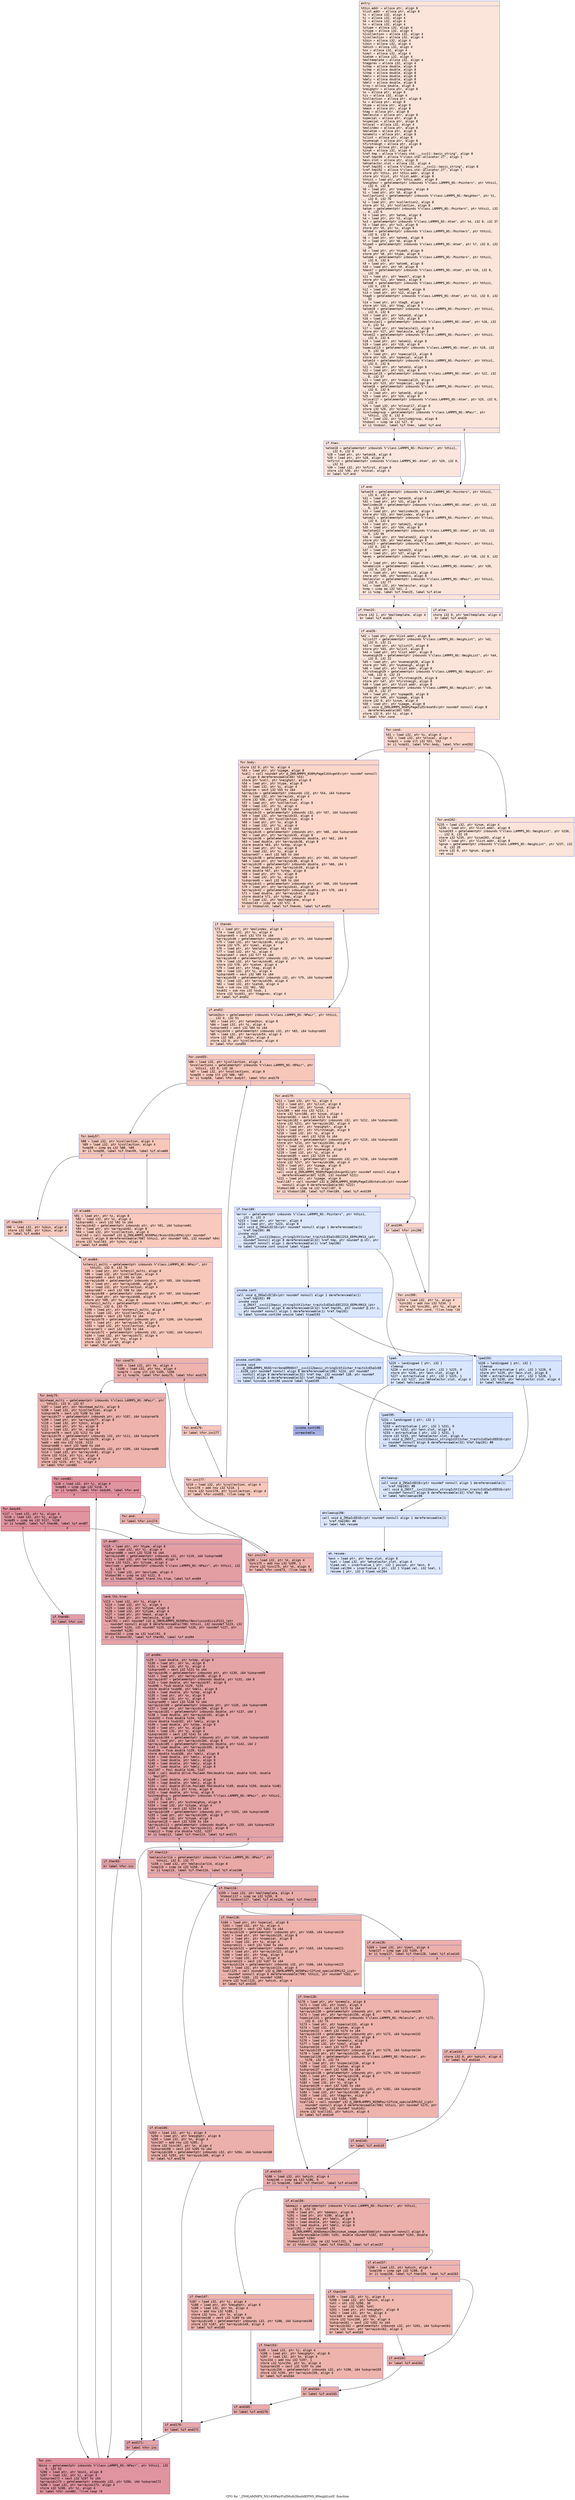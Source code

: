 digraph "CFG for '_ZN9LAMMPS_NS14NPairFullMulti5buildEPNS_9NeighListE' function" {
	label="CFG for '_ZN9LAMMPS_NS14NPairFullMulti5buildEPNS_9NeighListE' function";

	Node0x561f6385ff20 [shape=record,color="#3d50c3ff", style=filled, fillcolor="#f5c1a970" fontname="Courier",label="{entry:\l|  %this.addr = alloca ptr, align 8\l  %list.addr = alloca ptr, align 8\l  %i = alloca i32, align 4\l  %j = alloca i32, align 4\l  %k = alloca i32, align 4\l  %n = alloca i32, align 4\l  %itype = alloca i32, align 4\l  %jtype = alloca i32, align 4\l  %icollection = alloca i32, align 4\l  %jcollection = alloca i32, align 4\l  %ibin = alloca i32, align 4\l  %jbin = alloca i32, align 4\l  %which = alloca i32, align 4\l  %ns = alloca i32, align 4\l  %imol = alloca i32, align 4\l  %iatom = alloca i32, align 4\l  %moltemplate = alloca i32, align 4\l  %tagprev = alloca i32, align 4\l  %xtmp = alloca double, align 8\l  %ytmp = alloca double, align 8\l  %ztmp = alloca double, align 8\l  %delx = alloca double, align 8\l  %dely = alloca double, align 8\l  %delz = alloca double, align 8\l  %rsq = alloca double, align 8\l  %neighptr = alloca ptr, align 8\l  %s = alloca ptr, align 8\l  %js = alloca i32, align 4\l  %collection = alloca ptr, align 8\l  %x = alloca ptr, align 8\l  %type = alloca ptr, align 8\l  %mask = alloca ptr, align 8\l  %tag = alloca ptr, align 8\l  %molecule = alloca ptr, align 8\l  %special = alloca ptr, align 8\l  %nspecial = alloca ptr, align 8\l  %nlocal = alloca i32, align 4\l  %molindex = alloca ptr, align 8\l  %molatom = alloca ptr, align 8\l  %onemols = alloca ptr, align 8\l  %ilist = alloca ptr, align 8\l  %numneigh = alloca ptr, align 8\l  %firstneigh = alloca ptr, align 8\l  %ipage = alloca ptr, align 8\l  %inum = alloca i32, align 4\l  %ref.tmp = alloca %\"class.std::__cxx11::basic_string\", align 8\l  %ref.tmp190 = alloca %\"class.std::allocator.27\", align 1\l  %exn.slot = alloca ptr, align 8\l  %ehselector.slot = alloca i32, align 4\l  %ref.tmp191 = alloca %\"class.std::__cxx11::basic_string\", align 8\l  %ref.tmp192 = alloca %\"class.std::allocator.27\", align 1\l  store ptr %this, ptr %this.addr, align 8\l  store ptr %list, ptr %list.addr, align 8\l  %this1 = load ptr, ptr %this.addr, align 8\l  %neighbor = getelementptr inbounds %\"class.LAMMPS_NS::Pointers\", ptr %this1,\l... i32 0, i32 8\l  %0 = load ptr, ptr %neighbor, align 8\l  %1 = load ptr, ptr %0, align 8\l  %collection2 = getelementptr inbounds %\"class.LAMMPS_NS::Neighbor\", ptr %1,\l... i32 0, i32 76\l  %2 = load ptr, ptr %collection2, align 8\l  store ptr %2, ptr %collection, align 8\l  %atom = getelementptr inbounds %\"class.LAMMPS_NS::Pointers\", ptr %this1, i32\l... 0, i32 6\l  %3 = load ptr, ptr %atom, align 8\l  %4 = load ptr, ptr %3, align 8\l  %x3 = getelementptr inbounds %\"class.LAMMPS_NS::Atom\", ptr %4, i32 0, i32 37\l  %5 = load ptr, ptr %x3, align 8\l  store ptr %5, ptr %x, align 8\l  %atom4 = getelementptr inbounds %\"class.LAMMPS_NS::Pointers\", ptr %this1,\l... i32 0, i32 6\l  %6 = load ptr, ptr %atom4, align 8\l  %7 = load ptr, ptr %6, align 8\l  %type5 = getelementptr inbounds %\"class.LAMMPS_NS::Atom\", ptr %7, i32 0, i32\l... 34\l  %8 = load ptr, ptr %type5, align 8\l  store ptr %8, ptr %type, align 8\l  %atom6 = getelementptr inbounds %\"class.LAMMPS_NS::Pointers\", ptr %this1,\l... i32 0, i32 6\l  %9 = load ptr, ptr %atom6, align 8\l  %10 = load ptr, ptr %9, align 8\l  %mask7 = getelementptr inbounds %\"class.LAMMPS_NS::Atom\", ptr %10, i32 0,\l... i32 35\l  %11 = load ptr, ptr %mask7, align 8\l  store ptr %11, ptr %mask, align 8\l  %atom8 = getelementptr inbounds %\"class.LAMMPS_NS::Pointers\", ptr %this1,\l... i32 0, i32 6\l  %12 = load ptr, ptr %atom8, align 8\l  %13 = load ptr, ptr %12, align 8\l  %tag9 = getelementptr inbounds %\"class.LAMMPS_NS::Atom\", ptr %13, i32 0, i32\l... 33\l  %14 = load ptr, ptr %tag9, align 8\l  store ptr %14, ptr %tag, align 8\l  %atom10 = getelementptr inbounds %\"class.LAMMPS_NS::Pointers\", ptr %this1,\l... i32 0, i32 6\l  %15 = load ptr, ptr %atom10, align 8\l  %16 = load ptr, ptr %15, align 8\l  %molecule11 = getelementptr inbounds %\"class.LAMMPS_NS::Atom\", ptr %16, i32\l... 0, i32 54\l  %17 = load ptr, ptr %molecule11, align 8\l  store ptr %17, ptr %molecule, align 8\l  %atom12 = getelementptr inbounds %\"class.LAMMPS_NS::Pointers\", ptr %this1,\l... i32 0, i32 6\l  %18 = load ptr, ptr %atom12, align 8\l  %19 = load ptr, ptr %18, align 8\l  %special13 = getelementptr inbounds %\"class.LAMMPS_NS::Atom\", ptr %19, i32\l... 0, i32 58\l  %20 = load ptr, ptr %special13, align 8\l  store ptr %20, ptr %special, align 8\l  %atom14 = getelementptr inbounds %\"class.LAMMPS_NS::Pointers\", ptr %this1,\l... i32 0, i32 6\l  %21 = load ptr, ptr %atom14, align 8\l  %22 = load ptr, ptr %21, align 8\l  %nspecial15 = getelementptr inbounds %\"class.LAMMPS_NS::Atom\", ptr %22, i32\l... 0, i32 57\l  %23 = load ptr, ptr %nspecial15, align 8\l  store ptr %23, ptr %nspecial, align 8\l  %atom16 = getelementptr inbounds %\"class.LAMMPS_NS::Pointers\", ptr %this1,\l... i32 0, i32 6\l  %24 = load ptr, ptr %atom16, align 8\l  %25 = load ptr, ptr %24, align 8\l  %nlocal17 = getelementptr inbounds %\"class.LAMMPS_NS::Atom\", ptr %25, i32 0,\l... i32 4\l  %26 = load i32, ptr %nlocal17, align 8\l  store i32 %26, ptr %nlocal, align 4\l  %includegroup = getelementptr inbounds %\"class.LAMMPS_NS::NPair\", ptr\l... %this1, i32 0, i32 8\l  %27 = load i32, ptr %includegroup, align 8\l  %tobool = icmp ne i32 %27, 0\l  br i1 %tobool, label %if.then, label %if.end\l|{<s0>T|<s1>F}}"];
	Node0x561f6385ff20:s0 -> Node0x561f63865c30[tooltip="entry -> if.then\nProbability 62.50%" ];
	Node0x561f6385ff20:s1 -> Node0x561f63865ca0[tooltip="entry -> if.end\nProbability 37.50%" ];
	Node0x561f63865c30 [shape=record,color="#3d50c3ff", style=filled, fillcolor="#f3c7b170" fontname="Courier",label="{if.then:\l|  %atom18 = getelementptr inbounds %\"class.LAMMPS_NS::Pointers\", ptr %this1,\l... i32 0, i32 6\l  %28 = load ptr, ptr %atom18, align 8\l  %29 = load ptr, ptr %28, align 8\l  %nfirst = getelementptr inbounds %\"class.LAMMPS_NS::Atom\", ptr %29, i32 0,\l... i32 31\l  %30 = load i32, ptr %nfirst, align 8\l  store i32 %30, ptr %nlocal, align 4\l  br label %if.end\l}"];
	Node0x561f63865c30 -> Node0x561f63865ca0[tooltip="if.then -> if.end\nProbability 100.00%" ];
	Node0x561f63865ca0 [shape=record,color="#3d50c3ff", style=filled, fillcolor="#f5c1a970" fontname="Courier",label="{if.end:\l|  %atom19 = getelementptr inbounds %\"class.LAMMPS_NS::Pointers\", ptr %this1,\l... i32 0, i32 6\l  %31 = load ptr, ptr %atom19, align 8\l  %32 = load ptr, ptr %31, align 8\l  %molindex20 = getelementptr inbounds %\"class.LAMMPS_NS::Atom\", ptr %32, i32\l... 0, i32 55\l  %33 = load ptr, ptr %molindex20, align 8\l  store ptr %33, ptr %molindex, align 8\l  %atom21 = getelementptr inbounds %\"class.LAMMPS_NS::Pointers\", ptr %this1,\l... i32 0, i32 6\l  %34 = load ptr, ptr %atom21, align 8\l  %35 = load ptr, ptr %34, align 8\l  %molatom22 = getelementptr inbounds %\"class.LAMMPS_NS::Atom\", ptr %35, i32\l... 0, i32 56\l  %36 = load ptr, ptr %molatom22, align 8\l  store ptr %36, ptr %molatom, align 8\l  %atom23 = getelementptr inbounds %\"class.LAMMPS_NS::Pointers\", ptr %this1,\l... i32 0, i32 6\l  %37 = load ptr, ptr %atom23, align 8\l  %38 = load ptr, ptr %37, align 8\l  %avec = getelementptr inbounds %\"class.LAMMPS_NS::Atom\", ptr %38, i32 0, i32\l... 2\l  %39 = load ptr, ptr %avec, align 8\l  %onemols24 = getelementptr inbounds %\"class.LAMMPS_NS::AtomVec\", ptr %39,\l... i32 0, i32 24\l  %40 = load ptr, ptr %onemols24, align 8\l  store ptr %40, ptr %onemols, align 8\l  %molecular = getelementptr inbounds %\"class.LAMMPS_NS::NPair\", ptr %this1,\l... i32 0, i32 77\l  %41 = load i32, ptr %molecular, align 8\l  %cmp = icmp eq i32 %41, 2\l  br i1 %cmp, label %if.then25, label %if.else\l|{<s0>T|<s1>F}}"];
	Node0x561f63865ca0:s0 -> Node0x561f63867ec0[tooltip="if.end -> if.then25\nProbability 50.00%" ];
	Node0x561f63865ca0:s1 -> Node0x561f63867f40[tooltip="if.end -> if.else\nProbability 50.00%" ];
	Node0x561f63867ec0 [shape=record,color="#3d50c3ff", style=filled, fillcolor="#f3c7b170" fontname="Courier",label="{if.then25:\l|  store i32 1, ptr %moltemplate, align 4\l  br label %if.end26\l}"];
	Node0x561f63867ec0 -> Node0x561f63868100[tooltip="if.then25 -> if.end26\nProbability 100.00%" ];
	Node0x561f63867f40 [shape=record,color="#3d50c3ff", style=filled, fillcolor="#f3c7b170" fontname="Courier",label="{if.else:\l|  store i32 0, ptr %moltemplate, align 4\l  br label %if.end26\l}"];
	Node0x561f63867f40 -> Node0x561f63868100[tooltip="if.else -> if.end26\nProbability 100.00%" ];
	Node0x561f63868100 [shape=record,color="#3d50c3ff", style=filled, fillcolor="#f5c1a970" fontname="Courier",label="{if.end26:\l|  %42 = load ptr, ptr %list.addr, align 8\l  %ilist27 = getelementptr inbounds %\"class.LAMMPS_NS::NeighList\", ptr %42,\l... i32 0, i32 21\l  %43 = load ptr, ptr %ilist27, align 8\l  store ptr %43, ptr %ilist, align 8\l  %44 = load ptr, ptr %list.addr, align 8\l  %numneigh28 = getelementptr inbounds %\"class.LAMMPS_NS::NeighList\", ptr %44,\l... i32 0, i32 22\l  %45 = load ptr, ptr %numneigh28, align 8\l  store ptr %45, ptr %numneigh, align 8\l  %46 = load ptr, ptr %list.addr, align 8\l  %firstneigh29 = getelementptr inbounds %\"class.LAMMPS_NS::NeighList\", ptr\l... %46, i32 0, i32 23\l  %47 = load ptr, ptr %firstneigh29, align 8\l  store ptr %47, ptr %firstneigh, align 8\l  %48 = load ptr, ptr %list.addr, align 8\l  %ipage30 = getelementptr inbounds %\"class.LAMMPS_NS::NeighList\", ptr %48,\l... i32 0, i32 27\l  %49 = load ptr, ptr %ipage30, align 8\l  store ptr %49, ptr %ipage, align 8\l  store i32 0, ptr %inum, align 4\l  %50 = load ptr, ptr %ipage, align 8\l  call void @_ZN9LAMMPS_NS6MyPageIiE5resetEv(ptr noundef nonnull align 8\l... dereferenceable(60) %50)\l  store i32 0, ptr %i, align 4\l  br label %for.cond\l}"];
	Node0x561f63868100 -> Node0x561f638699a0[tooltip="if.end26 -> for.cond\nProbability 100.00%" ];
	Node0x561f638699a0 [shape=record,color="#3d50c3ff", style=filled, fillcolor="#f6a38570" fontname="Courier",label="{for.cond:\l|  %51 = load i32, ptr %i, align 4\l  %52 = load i32, ptr %nlocal, align 4\l  %cmp31 = icmp slt i32 %51, %52\l  br i1 %cmp31, label %for.body, label %for.end202\l|{<s0>T|<s1>F}}"];
	Node0x561f638699a0:s0 -> Node0x561f63862950[tooltip="for.cond -> for.body\nProbability 96.88%" ];
	Node0x561f638699a0:s1 -> Node0x561f638629d0[tooltip="for.cond -> for.end202\nProbability 3.12%" ];
	Node0x561f63862950 [shape=record,color="#3d50c3ff", style=filled, fillcolor="#f6a38570" fontname="Courier",label="{for.body:\l|  store i32 0, ptr %n, align 4\l  %53 = load ptr, ptr %ipage, align 8\l  %call = call noundef ptr @_ZN9LAMMPS_NS6MyPageIiE4vgetEv(ptr noundef nonnull\l... align 8 dereferenceable(60) %53)\l  store ptr %call, ptr %neighptr, align 8\l  %54 = load ptr, ptr %type, align 8\l  %55 = load i32, ptr %i, align 4\l  %idxprom = sext i32 %55 to i64\l  %arrayidx = getelementptr inbounds i32, ptr %54, i64 %idxprom\l  %56 = load i32, ptr %arrayidx, align 4\l  store i32 %56, ptr %itype, align 4\l  %57 = load ptr, ptr %collection, align 8\l  %58 = load i32, ptr %i, align 4\l  %idxprom32 = sext i32 %58 to i64\l  %arrayidx33 = getelementptr inbounds i32, ptr %57, i64 %idxprom32\l  %59 = load i32, ptr %arrayidx33, align 4\l  store i32 %59, ptr %icollection, align 4\l  %60 = load ptr, ptr %x, align 8\l  %61 = load i32, ptr %i, align 4\l  %idxprom34 = sext i32 %61 to i64\l  %arrayidx35 = getelementptr inbounds ptr, ptr %60, i64 %idxprom34\l  %62 = load ptr, ptr %arrayidx35, align 8\l  %arrayidx36 = getelementptr inbounds double, ptr %62, i64 0\l  %63 = load double, ptr %arrayidx36, align 8\l  store double %63, ptr %xtmp, align 8\l  %64 = load ptr, ptr %x, align 8\l  %65 = load i32, ptr %i, align 4\l  %idxprom37 = sext i32 %65 to i64\l  %arrayidx38 = getelementptr inbounds ptr, ptr %64, i64 %idxprom37\l  %66 = load ptr, ptr %arrayidx38, align 8\l  %arrayidx39 = getelementptr inbounds double, ptr %66, i64 1\l  %67 = load double, ptr %arrayidx39, align 8\l  store double %67, ptr %ytmp, align 8\l  %68 = load ptr, ptr %x, align 8\l  %69 = load i32, ptr %i, align 4\l  %idxprom40 = sext i32 %69 to i64\l  %arrayidx41 = getelementptr inbounds ptr, ptr %68, i64 %idxprom40\l  %70 = load ptr, ptr %arrayidx41, align 8\l  %arrayidx42 = getelementptr inbounds double, ptr %70, i64 2\l  %71 = load double, ptr %arrayidx42, align 8\l  store double %71, ptr %ztmp, align 8\l  %72 = load i32, ptr %moltemplate, align 4\l  %tobool43 = icmp ne i32 %72, 0\l  br i1 %tobool43, label %if.then44, label %if.end52\l|{<s0>T|<s1>F}}"];
	Node0x561f63862950:s0 -> Node0x561f6386bf40[tooltip="for.body -> if.then44\nProbability 62.50%" ];
	Node0x561f63862950:s1 -> Node0x561f6386c020[tooltip="for.body -> if.end52\nProbability 37.50%" ];
	Node0x561f6386bf40 [shape=record,color="#3d50c3ff", style=filled, fillcolor="#f7ac8e70" fontname="Courier",label="{if.then44:\l|  %73 = load ptr, ptr %molindex, align 8\l  %74 = load i32, ptr %i, align 4\l  %idxprom45 = sext i32 %74 to i64\l  %arrayidx46 = getelementptr inbounds i32, ptr %73, i64 %idxprom45\l  %75 = load i32, ptr %arrayidx46, align 4\l  store i32 %75, ptr %imol, align 4\l  %76 = load ptr, ptr %molatom, align 8\l  %77 = load i32, ptr %i, align 4\l  %idxprom47 = sext i32 %77 to i64\l  %arrayidx48 = getelementptr inbounds i32, ptr %76, i64 %idxprom47\l  %78 = load i32, ptr %arrayidx48, align 4\l  store i32 %78, ptr %iatom, align 4\l  %79 = load ptr, ptr %tag, align 8\l  %80 = load i32, ptr %i, align 4\l  %idxprom49 = sext i32 %80 to i64\l  %arrayidx50 = getelementptr inbounds i32, ptr %79, i64 %idxprom49\l  %81 = load i32, ptr %arrayidx50, align 4\l  %82 = load i32, ptr %iatom, align 4\l  %sub = sub nsw i32 %81, %82\l  %sub51 = sub nsw i32 %sub, 1\l  store i32 %sub51, ptr %tagprev, align 4\l  br label %if.end52\l}"];
	Node0x561f6386bf40 -> Node0x561f6386c020[tooltip="if.then44 -> if.end52\nProbability 100.00%" ];
	Node0x561f6386c020 [shape=record,color="#3d50c3ff", style=filled, fillcolor="#f6a38570" fontname="Courier",label="{if.end52:\l|  %atom2bin = getelementptr inbounds %\"class.LAMMPS_NS::NPair\", ptr %this1,\l... i32 0, i32 51\l  %83 = load ptr, ptr %atom2bin, align 8\l  %84 = load i32, ptr %i, align 4\l  %idxprom53 = sext i32 %84 to i64\l  %arrayidx54 = getelementptr inbounds i32, ptr %83, i64 %idxprom53\l  %85 = load i32, ptr %arrayidx54, align 4\l  store i32 %85, ptr %ibin, align 4\l  store i32 0, ptr %jcollection, align 4\l  br label %for.cond55\l}"];
	Node0x561f6386c020 -> Node0x561f6386d400[tooltip="if.end52 -> for.cond55\nProbability 100.00%" ];
	Node0x561f6386d400 [shape=record,color="#3d50c3ff", style=filled, fillcolor="#ec7f6370" fontname="Courier",label="{for.cond55:\l|  %86 = load i32, ptr %jcollection, align 4\l  %ncollections = getelementptr inbounds %\"class.LAMMPS_NS::NPair\", ptr\l... %this1, i32 0, i32 18\l  %87 = load i32, ptr %ncollections, align 8\l  %cmp56 = icmp slt i32 %86, %87\l  br i1 %cmp56, label %for.body57, label %for.end179\l|{<s0>T|<s1>F}}"];
	Node0x561f6386d400:s0 -> Node0x561f6386d7c0[tooltip="for.cond55 -> for.body57\nProbability 96.88%" ];
	Node0x561f6386d400:s1 -> Node0x561f6386d840[tooltip="for.cond55 -> for.end179\nProbability 3.12%" ];
	Node0x561f6386d7c0 [shape=record,color="#3d50c3ff", style=filled, fillcolor="#ec7f6370" fontname="Courier",label="{for.body57:\l|  %88 = load i32, ptr %icollection, align 4\l  %89 = load i32, ptr %jcollection, align 4\l  %cmp58 = icmp eq i32 %88, %89\l  br i1 %cmp58, label %if.then59, label %if.else60\l|{<s0>T|<s1>F}}"];
	Node0x561f6386d7c0:s0 -> Node0x561f6386db20[tooltip="for.body57 -> if.then59\nProbability 50.00%" ];
	Node0x561f6386d7c0:s1 -> Node0x561f6386dba0[tooltip="for.body57 -> if.else60\nProbability 50.00%" ];
	Node0x561f6386db20 [shape=record,color="#3d50c3ff", style=filled, fillcolor="#ef886b70" fontname="Courier",label="{if.then59:\l|  %90 = load i32, ptr %ibin, align 4\l  store i32 %90, ptr %jbin, align 4\l  br label %if.end64\l}"];
	Node0x561f6386db20 -> Node0x561f6386de50[tooltip="if.then59 -> if.end64\nProbability 100.00%" ];
	Node0x561f6386dba0 [shape=record,color="#3d50c3ff", style=filled, fillcolor="#ef886b70" fontname="Courier",label="{if.else60:\l|  %91 = load ptr, ptr %x, align 8\l  %92 = load i32, ptr %i, align 4\l  %idxprom61 = sext i32 %92 to i64\l  %arrayidx62 = getelementptr inbounds ptr, ptr %91, i64 %idxprom61\l  %93 = load ptr, ptr %arrayidx62, align 8\l  %94 = load i32, ptr %jcollection, align 4\l  %call63 = call noundef i32 @_ZN9LAMMPS_NS5NPair9coord2binEPdi(ptr noundef\l... nonnull align 8 dereferenceable(708) %this1, ptr noundef %93, i32 noundef %94)\l  store i32 %call63, ptr %jbin, align 4\l  br label %if.end64\l}"];
	Node0x561f6386dba0 -> Node0x561f6386de50[tooltip="if.else60 -> if.end64\nProbability 100.00%" ];
	Node0x561f6386de50 [shape=record,color="#3d50c3ff", style=filled, fillcolor="#ec7f6370" fontname="Courier",label="{if.end64:\l|  %stencil_multi = getelementptr inbounds %\"class.LAMMPS_NS::NPair\", ptr\l... %this1, i32 0, i32 76\l  %95 = load ptr, ptr %stencil_multi, align 8\l  %96 = load i32, ptr %icollection, align 4\l  %idxprom65 = sext i32 %96 to i64\l  %arrayidx66 = getelementptr inbounds ptr, ptr %95, i64 %idxprom65\l  %97 = load ptr, ptr %arrayidx66, align 8\l  %98 = load i32, ptr %jcollection, align 4\l  %idxprom67 = sext i32 %98 to i64\l  %arrayidx68 = getelementptr inbounds ptr, ptr %97, i64 %idxprom67\l  %99 = load ptr, ptr %arrayidx68, align 8\l  store ptr %99, ptr %s, align 8\l  %nstencil_multi = getelementptr inbounds %\"class.LAMMPS_NS::NPair\", ptr\l... %this1, i32 0, i32 75\l  %100 = load ptr, ptr %nstencil_multi, align 8\l  %101 = load i32, ptr %icollection, align 4\l  %idxprom69 = sext i32 %101 to i64\l  %arrayidx70 = getelementptr inbounds ptr, ptr %100, i64 %idxprom69\l  %102 = load ptr, ptr %arrayidx70, align 8\l  %103 = load i32, ptr %jcollection, align 4\l  %idxprom71 = sext i32 %103 to i64\l  %arrayidx72 = getelementptr inbounds i32, ptr %102, i64 %idxprom71\l  %104 = load i32, ptr %arrayidx72, align 4\l  store i32 %104, ptr %ns, align 4\l  store i32 0, ptr %k, align 4\l  br label %for.cond73\l}"];
	Node0x561f6386de50 -> Node0x561f6386fbb0[tooltip="if.end64 -> for.cond73\nProbability 100.00%" ];
	Node0x561f6386fbb0 [shape=record,color="#3d50c3ff", style=filled, fillcolor="#d6524470" fontname="Courier",label="{for.cond73:\l|  %105 = load i32, ptr %k, align 4\l  %106 = load i32, ptr %ns, align 4\l  %cmp74 = icmp slt i32 %105, %106\l  br i1 %cmp74, label %for.body75, label %for.end176\l|{<s0>T|<s1>F}}"];
	Node0x561f6386fbb0:s0 -> Node0x561f6386fe30[tooltip="for.cond73 -> for.body75\nProbability 96.88%" ];
	Node0x561f6386fbb0:s1 -> Node0x561f6386feb0[tooltip="for.cond73 -> for.end176\nProbability 3.12%" ];
	Node0x561f6386fe30 [shape=record,color="#3d50c3ff", style=filled, fillcolor="#d6524470" fontname="Courier",label="{for.body75:\l|  %binhead_multi = getelementptr inbounds %\"class.LAMMPS_NS::NPair\", ptr\l... %this1, i32 0, i32 67\l  %107 = load ptr, ptr %binhead_multi, align 8\l  %108 = load i32, ptr %jcollection, align 4\l  %idxprom76 = sext i32 %108 to i64\l  %arrayidx77 = getelementptr inbounds ptr, ptr %107, i64 %idxprom76\l  %109 = load ptr, ptr %arrayidx77, align 8\l  %110 = load i32, ptr %jbin, align 4\l  %111 = load ptr, ptr %s, align 8\l  %112 = load i32, ptr %k, align 4\l  %idxprom78 = sext i32 %112 to i64\l  %arrayidx79 = getelementptr inbounds i32, ptr %111, i64 %idxprom78\l  %113 = load i32, ptr %arrayidx79, align 4\l  %add = add nsw i32 %110, %113\l  %idxprom80 = sext i32 %add to i64\l  %arrayidx81 = getelementptr inbounds i32, ptr %109, i64 %idxprom80\l  %114 = load i32, ptr %arrayidx81, align 4\l  store i32 %114, ptr %js, align 4\l  %115 = load i32, ptr %js, align 4\l  store i32 %115, ptr %j, align 4\l  br label %for.cond82\l}"];
	Node0x561f6386fe30 -> Node0x561f63870c20[tooltip="for.body75 -> for.cond82\nProbability 100.00%" ];
	Node0x561f63870c20 [shape=record,color="#b70d28ff", style=filled, fillcolor="#b70d2870" fontname="Courier",label="{for.cond82:\l|  %116 = load i32, ptr %j, align 4\l  %cmp83 = icmp sge i32 %116, 0\l  br i1 %cmp83, label %for.body84, label %for.end\l|{<s0>T|<s1>F}}"];
	Node0x561f63870c20:s0 -> Node0x561f63870e40[tooltip="for.cond82 -> for.body84\nProbability 96.88%" ];
	Node0x561f63870c20:s1 -> Node0x561f63870ec0[tooltip="for.cond82 -> for.end\nProbability 3.12%" ];
	Node0x561f63870e40 [shape=record,color="#b70d28ff", style=filled, fillcolor="#b70d2870" fontname="Courier",label="{for.body84:\l|  %117 = load i32, ptr %i, align 4\l  %118 = load i32, ptr %j, align 4\l  %cmp85 = icmp eq i32 %117, %118\l  br i1 %cmp85, label %if.then86, label %if.end87\l|{<s0>T|<s1>F}}"];
	Node0x561f63870e40:s0 -> Node0x561f638711f0[tooltip="for.body84 -> if.then86\nProbability 50.00%" ];
	Node0x561f63870e40:s1 -> Node0x561f63871270[tooltip="for.body84 -> if.end87\nProbability 50.00%" ];
	Node0x561f638711f0 [shape=record,color="#3d50c3ff", style=filled, fillcolor="#be242e70" fontname="Courier",label="{if.then86:\l|  br label %for.inc\l}"];
	Node0x561f638711f0 -> Node0x561f63871400[tooltip="if.then86 -> for.inc\nProbability 100.00%" ];
	Node0x561f63871270 [shape=record,color="#3d50c3ff", style=filled, fillcolor="#be242e70" fontname="Courier",label="{if.end87:\l|  %119 = load ptr, ptr %type, align 8\l  %120 = load i32, ptr %j, align 4\l  %idxprom88 = sext i32 %120 to i64\l  %arrayidx89 = getelementptr inbounds i32, ptr %119, i64 %idxprom88\l  %121 = load i32, ptr %arrayidx89, align 4\l  store i32 %121, ptr %jtype, align 4\l  %exclude = getelementptr inbounds %\"class.LAMMPS_NS::NPair\", ptr %this1, i32\l... 0, i32 9\l  %122 = load i32, ptr %exclude, align 4\l  %tobool90 = icmp ne i32 %122, 0\l  br i1 %tobool90, label %land.lhs.true, label %if.end94\l|{<s0>T|<s1>F}}"];
	Node0x561f63871270:s0 -> Node0x561f63871ac0[tooltip="if.end87 -> land.lhs.true\nProbability 62.50%" ];
	Node0x561f63871270:s1 -> Node0x561f63865f00[tooltip="if.end87 -> if.end94\nProbability 37.50%" ];
	Node0x561f63871ac0 [shape=record,color="#3d50c3ff", style=filled, fillcolor="#c32e3170" fontname="Courier",label="{land.lhs.true:\l|  %123 = load i32, ptr %i, align 4\l  %124 = load i32, ptr %j, align 4\l  %125 = load i32, ptr %itype, align 4\l  %126 = load i32, ptr %jtype, align 4\l  %127 = load ptr, ptr %mask, align 8\l  %128 = load ptr, ptr %molecule, align 8\l  %call91 = call noundef i32 @_ZNK9LAMMPS_NS5NPair9exclusionEiiiiPiS1_(ptr\l... noundef nonnull align 8 dereferenceable(708) %this1, i32 noundef %123, i32\l... noundef %124, i32 noundef %125, i32 noundef %126, ptr noundef %127, ptr\l... noundef %128)\l  %tobool92 = icmp ne i32 %call91, 0\l  br i1 %tobool92, label %if.then93, label %if.end94\l|{<s0>T|<s1>F}}"];
	Node0x561f63871ac0:s0 -> Node0x561f638666c0[tooltip="land.lhs.true -> if.then93\nProbability 62.50%" ];
	Node0x561f63871ac0:s1 -> Node0x561f63865f00[tooltip="land.lhs.true -> if.end94\nProbability 37.50%" ];
	Node0x561f638666c0 [shape=record,color="#3d50c3ff", style=filled, fillcolor="#c5333470" fontname="Courier",label="{if.then93:\l|  br label %for.inc\l}"];
	Node0x561f638666c0 -> Node0x561f63871400[tooltip="if.then93 -> for.inc\nProbability 100.00%" ];
	Node0x561f63865f00 [shape=record,color="#3d50c3ff", style=filled, fillcolor="#c32e3170" fontname="Courier",label="{if.end94:\l|  %129 = load double, ptr %xtmp, align 8\l  %130 = load ptr, ptr %x, align 8\l  %131 = load i32, ptr %j, align 4\l  %idxprom95 = sext i32 %131 to i64\l  %arrayidx96 = getelementptr inbounds ptr, ptr %130, i64 %idxprom95\l  %132 = load ptr, ptr %arrayidx96, align 8\l  %arrayidx97 = getelementptr inbounds double, ptr %132, i64 0\l  %133 = load double, ptr %arrayidx97, align 8\l  %sub98 = fsub double %129, %133\l  store double %sub98, ptr %delx, align 8\l  %134 = load double, ptr %ytmp, align 8\l  %135 = load ptr, ptr %x, align 8\l  %136 = load i32, ptr %j, align 4\l  %idxprom99 = sext i32 %136 to i64\l  %arrayidx100 = getelementptr inbounds ptr, ptr %135, i64 %idxprom99\l  %137 = load ptr, ptr %arrayidx100, align 8\l  %arrayidx101 = getelementptr inbounds double, ptr %137, i64 1\l  %138 = load double, ptr %arrayidx101, align 8\l  %sub102 = fsub double %134, %138\l  store double %sub102, ptr %dely, align 8\l  %139 = load double, ptr %ztmp, align 8\l  %140 = load ptr, ptr %x, align 8\l  %141 = load i32, ptr %j, align 4\l  %idxprom103 = sext i32 %141 to i64\l  %arrayidx104 = getelementptr inbounds ptr, ptr %140, i64 %idxprom103\l  %142 = load ptr, ptr %arrayidx104, align 8\l  %arrayidx105 = getelementptr inbounds double, ptr %142, i64 2\l  %143 = load double, ptr %arrayidx105, align 8\l  %sub106 = fsub double %139, %143\l  store double %sub106, ptr %delz, align 8\l  %144 = load double, ptr %delx, align 8\l  %145 = load double, ptr %delx, align 8\l  %146 = load double, ptr %dely, align 8\l  %147 = load double, ptr %dely, align 8\l  %mul107 = fmul double %146, %147\l  %148 = call double @llvm.fmuladd.f64(double %144, double %145, double\l... %mul107)\l  %149 = load double, ptr %delz, align 8\l  %150 = load double, ptr %delz, align 8\l  %151 = call double @llvm.fmuladd.f64(double %149, double %150, double %148)\l  store double %151, ptr %rsq, align 8\l  %152 = load double, ptr %rsq, align 8\l  %cutneighsq = getelementptr inbounds %\"class.LAMMPS_NS::NPair\", ptr %this1,\l... i32 0, i32 11\l  %153 = load ptr, ptr %cutneighsq, align 8\l  %154 = load i32, ptr %itype, align 4\l  %idxprom108 = sext i32 %154 to i64\l  %arrayidx109 = getelementptr inbounds ptr, ptr %153, i64 %idxprom108\l  %155 = load ptr, ptr %arrayidx109, align 8\l  %156 = load i32, ptr %jtype, align 4\l  %idxprom110 = sext i32 %156 to i64\l  %arrayidx111 = getelementptr inbounds double, ptr %155, i64 %idxprom110\l  %157 = load double, ptr %arrayidx111, align 8\l  %cmp112 = fcmp ole double %152, %157\l  br i1 %cmp112, label %if.then113, label %if.end171\l|{<s0>T|<s1>F}}"];
	Node0x561f63865f00:s0 -> Node0x561f6386a0a0[tooltip="if.end94 -> if.then113\nProbability 50.00%" ];
	Node0x561f63865f00:s1 -> Node0x561f6386a120[tooltip="if.end94 -> if.end171\nProbability 50.00%" ];
	Node0x561f6386a0a0 [shape=record,color="#3d50c3ff", style=filled, fillcolor="#ca3b3770" fontname="Courier",label="{if.then113:\l|  %molecular114 = getelementptr inbounds %\"class.LAMMPS_NS::NPair\", ptr\l... %this1, i32 0, i32 77\l  %158 = load i32, ptr %molecular114, align 8\l  %cmp115 = icmp ne i32 %158, 0\l  br i1 %cmp115, label %if.then116, label %if.else166\l|{<s0>T|<s1>F}}"];
	Node0x561f6386a0a0:s0 -> Node0x561f6386a4b0[tooltip="if.then113 -> if.then116\nProbability 62.50%" ];
	Node0x561f6386a0a0:s1 -> Node0x561f6386a530[tooltip="if.then113 -> if.else166\nProbability 37.50%" ];
	Node0x561f6386a4b0 [shape=record,color="#3d50c3ff", style=filled, fillcolor="#cc403a70" fontname="Courier",label="{if.then116:\l|  %159 = load i32, ptr %moltemplate, align 4\l  %tobool117 = icmp ne i32 %159, 0\l  br i1 %tobool117, label %if.else126, label %if.then118\l|{<s0>T|<s1>F}}"];
	Node0x561f6386a4b0:s0 -> Node0x561f6386a800[tooltip="if.then116 -> if.else126\nProbability 62.50%" ];
	Node0x561f6386a4b0:s1 -> Node0x561f63876870[tooltip="if.then116 -> if.then118\nProbability 37.50%" ];
	Node0x561f63876870 [shape=record,color="#3d50c3ff", style=filled, fillcolor="#d6524470" fontname="Courier",label="{if.then118:\l|  %160 = load ptr, ptr %special, align 8\l  %161 = load i32, ptr %i, align 4\l  %idxprom119 = sext i32 %161 to i64\l  %arrayidx120 = getelementptr inbounds ptr, ptr %160, i64 %idxprom119\l  %162 = load ptr, ptr %arrayidx120, align 8\l  %163 = load ptr, ptr %nspecial, align 8\l  %164 = load i32, ptr %i, align 4\l  %idxprom121 = sext i32 %164 to i64\l  %arrayidx122 = getelementptr inbounds ptr, ptr %163, i64 %idxprom121\l  %165 = load ptr, ptr %arrayidx122, align 8\l  %166 = load ptr, ptr %tag, align 8\l  %167 = load i32, ptr %j, align 4\l  %idxprom123 = sext i32 %167 to i64\l  %arrayidx124 = getelementptr inbounds i32, ptr %166, i64 %idxprom123\l  %168 = load i32, ptr %arrayidx124, align 4\l  %call125 = call noundef i32 @_ZNK9LAMMPS_NS5NPair12find_specialEPKiS2_i(ptr\l... noundef nonnull align 8 dereferenceable(708) %this1, ptr noundef %162, ptr\l... noundef %165, i32 noundef %168)\l  store i32 %call125, ptr %which, align 4\l  br label %if.end145\l}"];
	Node0x561f63876870 -> Node0x561f63877590[tooltip="if.then118 -> if.end145\nProbability 100.00%" ];
	Node0x561f6386a800 [shape=record,color="#3d50c3ff", style=filled, fillcolor="#d24b4070" fontname="Courier",label="{if.else126:\l|  %169 = load i32, ptr %imol, align 4\l  %cmp127 = icmp sge i32 %169, 0\l  br i1 %cmp127, label %if.then128, label %if.else143\l|{<s0>T|<s1>F}}"];
	Node0x561f6386a800:s0 -> Node0x561f638777c0[tooltip="if.else126 -> if.then128\nProbability 50.00%" ];
	Node0x561f6386a800:s1 -> Node0x561f63877840[tooltip="if.else126 -> if.else143\nProbability 50.00%" ];
	Node0x561f638777c0 [shape=record,color="#3d50c3ff", style=filled, fillcolor="#d6524470" fontname="Courier",label="{if.then128:\l|  %170 = load ptr, ptr %onemols, align 8\l  %171 = load i32, ptr %imol, align 4\l  %idxprom129 = sext i32 %171 to i64\l  %arrayidx130 = getelementptr inbounds ptr, ptr %170, i64 %idxprom129\l  %172 = load ptr, ptr %arrayidx130, align 8\l  %special131 = getelementptr inbounds %\"class.LAMMPS_NS::Molecule\", ptr %172,\l... i32 0, i32 75\l  %173 = load ptr, ptr %special131, align 8\l  %174 = load i32, ptr %iatom, align 4\l  %idxprom132 = sext i32 %174 to i64\l  %arrayidx133 = getelementptr inbounds ptr, ptr %173, i64 %idxprom132\l  %175 = load ptr, ptr %arrayidx133, align 8\l  %176 = load ptr, ptr %onemols, align 8\l  %177 = load i32, ptr %imol, align 4\l  %idxprom134 = sext i32 %177 to i64\l  %arrayidx135 = getelementptr inbounds ptr, ptr %176, i64 %idxprom134\l  %178 = load ptr, ptr %arrayidx135, align 8\l  %nspecial136 = getelementptr inbounds %\"class.LAMMPS_NS::Molecule\", ptr\l... %178, i32 0, i32 74\l  %179 = load ptr, ptr %nspecial136, align 8\l  %180 = load i32, ptr %iatom, align 4\l  %idxprom137 = sext i32 %180 to i64\l  %arrayidx138 = getelementptr inbounds ptr, ptr %179, i64 %idxprom137\l  %181 = load ptr, ptr %arrayidx138, align 8\l  %182 = load ptr, ptr %tag, align 8\l  %183 = load i32, ptr %j, align 4\l  %idxprom139 = sext i32 %183 to i64\l  %arrayidx140 = getelementptr inbounds i32, ptr %182, i64 %idxprom139\l  %184 = load i32, ptr %arrayidx140, align 4\l  %185 = load i32, ptr %tagprev, align 4\l  %sub141 = sub nsw i32 %184, %185\l  %call142 = call noundef i32 @_ZNK9LAMMPS_NS5NPair12find_specialEPKiS2_i(ptr\l... noundef nonnull align 8 dereferenceable(708) %this1, ptr noundef %175, ptr\l... noundef %181, i32 noundef %sub141)\l  store i32 %call142, ptr %which, align 4\l  br label %if.end144\l}"];
	Node0x561f638777c0 -> Node0x561f63878e60[tooltip="if.then128 -> if.end144\nProbability 100.00%" ];
	Node0x561f63877840 [shape=record,color="#3d50c3ff", style=filled, fillcolor="#d6524470" fontname="Courier",label="{if.else143:\l|  store i32 0, ptr %which, align 4\l  br label %if.end144\l}"];
	Node0x561f63877840 -> Node0x561f63878e60[tooltip="if.else143 -> if.end144\nProbability 100.00%" ];
	Node0x561f63878e60 [shape=record,color="#3d50c3ff", style=filled, fillcolor="#d24b4070" fontname="Courier",label="{if.end144:\l|  br label %if.end145\l}"];
	Node0x561f63878e60 -> Node0x561f63877590[tooltip="if.end144 -> if.end145\nProbability 100.00%" ];
	Node0x561f63877590 [shape=record,color="#3d50c3ff", style=filled, fillcolor="#cc403a70" fontname="Courier",label="{if.end145:\l|  %186 = load i32, ptr %which, align 4\l  %cmp146 = icmp eq i32 %186, 0\l  br i1 %cmp146, label %if.then147, label %if.else150\l|{<s0>T|<s1>F}}"];
	Node0x561f63877590:s0 -> Node0x561f638791b0[tooltip="if.end145 -> if.then147\nProbability 37.50%" ];
	Node0x561f63877590:s1 -> Node0x561f63879230[tooltip="if.end145 -> if.else150\nProbability 62.50%" ];
	Node0x561f638791b0 [shape=record,color="#3d50c3ff", style=filled, fillcolor="#d6524470" fontname="Courier",label="{if.then147:\l|  %187 = load i32, ptr %j, align 4\l  %188 = load ptr, ptr %neighptr, align 8\l  %189 = load i32, ptr %n, align 4\l  %inc = add nsw i32 %189, 1\l  store i32 %inc, ptr %n, align 4\l  %idxprom148 = sext i32 %189 to i64\l  %arrayidx149 = getelementptr inbounds i32, ptr %188, i64 %idxprom148\l  store i32 %187, ptr %arrayidx149, align 4\l  br label %if.end165\l}"];
	Node0x561f638791b0 -> Node0x561f63879840[tooltip="if.then147 -> if.end165\nProbability 100.00%" ];
	Node0x561f63879230 [shape=record,color="#3d50c3ff", style=filled, fillcolor="#d24b4070" fontname="Courier",label="{if.else150:\l|  %domain = getelementptr inbounds %\"class.LAMMPS_NS::Pointers\", ptr %this1,\l... i32 0, i32 10\l  %190 = load ptr, ptr %domain, align 8\l  %191 = load ptr, ptr %190, align 8\l  %192 = load double, ptr %delx, align 8\l  %193 = load double, ptr %dely, align 8\l  %194 = load double, ptr %delz, align 8\l  %call151 = call noundef i32\l... @_ZN9LAMMPS_NS6Domain19minimum_image_checkEddd(ptr noundef nonnull align 8\l... dereferenceable(1200) %191, double noundef %192, double noundef %193, double\l... noundef %194)\l  %tobool152 = icmp ne i32 %call151, 0\l  br i1 %tobool152, label %if.then153, label %if.else157\l|{<s0>T|<s1>F}}"];
	Node0x561f63879230:s0 -> Node0x561f6386eac0[tooltip="if.else150 -> if.then153\nProbability 62.50%" ];
	Node0x561f63879230:s1 -> Node0x561f6386eba0[tooltip="if.else150 -> if.else157\nProbability 37.50%" ];
	Node0x561f6386eac0 [shape=record,color="#3d50c3ff", style=filled, fillcolor="#d6524470" fontname="Courier",label="{if.then153:\l|  %195 = load i32, ptr %j, align 4\l  %196 = load ptr, ptr %neighptr, align 8\l  %197 = load i32, ptr %n, align 4\l  %inc154 = add nsw i32 %197, 1\l  store i32 %inc154, ptr %n, align 4\l  %idxprom155 = sext i32 %197 to i64\l  %arrayidx156 = getelementptr inbounds i32, ptr %196, i64 %idxprom155\l  store i32 %195, ptr %arrayidx156, align 4\l  br label %if.end164\l}"];
	Node0x561f6386eac0 -> Node0x561f6386f1f0[tooltip="if.then153 -> if.end164\nProbability 100.00%" ];
	Node0x561f6386eba0 [shape=record,color="#3d50c3ff", style=filled, fillcolor="#d8564670" fontname="Courier",label="{if.else157:\l|  %198 = load i32, ptr %which, align 4\l  %cmp158 = icmp sgt i32 %198, 0\l  br i1 %cmp158, label %if.then159, label %if.end163\l|{<s0>T|<s1>F}}"];
	Node0x561f6386eba0:s0 -> Node0x561f6386f410[tooltip="if.else157 -> if.then159\nProbability 62.50%" ];
	Node0x561f6386eba0:s1 -> Node0x561f6386f490[tooltip="if.else157 -> if.end163\nProbability 37.50%" ];
	Node0x561f6386f410 [shape=record,color="#3d50c3ff", style=filled, fillcolor="#dc5d4a70" fontname="Courier",label="{if.then159:\l|  %199 = load i32, ptr %j, align 4\l  %200 = load i32, ptr %which, align 4\l  %shl = shl i32 %200, 30\l  %xor = xor i32 %199, %shl\l  %201 = load ptr, ptr %neighptr, align 8\l  %202 = load i32, ptr %n, align 4\l  %inc160 = add nsw i32 %202, 1\l  store i32 %inc160, ptr %n, align 4\l  %idxprom161 = sext i32 %202 to i64\l  %arrayidx162 = getelementptr inbounds i32, ptr %201, i64 %idxprom161\l  store i32 %xor, ptr %arrayidx162, align 4\l  br label %if.end163\l}"];
	Node0x561f6386f410 -> Node0x561f6386f490[tooltip="if.then159 -> if.end163\nProbability 100.00%" ];
	Node0x561f6386f490 [shape=record,color="#3d50c3ff", style=filled, fillcolor="#d8564670" fontname="Courier",label="{if.end163:\l|  br label %if.end164\l}"];
	Node0x561f6386f490 -> Node0x561f6386f1f0[tooltip="if.end163 -> if.end164\nProbability 100.00%" ];
	Node0x561f6386f1f0 [shape=record,color="#3d50c3ff", style=filled, fillcolor="#d24b4070" fontname="Courier",label="{if.end164:\l|  br label %if.end165\l}"];
	Node0x561f6386f1f0 -> Node0x561f63879840[tooltip="if.end164 -> if.end165\nProbability 100.00%" ];
	Node0x561f63879840 [shape=record,color="#3d50c3ff", style=filled, fillcolor="#cc403a70" fontname="Courier",label="{if.end165:\l|  br label %if.end170\l}"];
	Node0x561f63879840 -> Node0x561f6387c340[tooltip="if.end165 -> if.end170\nProbability 100.00%" ];
	Node0x561f6386a530 [shape=record,color="#3d50c3ff", style=filled, fillcolor="#d24b4070" fontname="Courier",label="{if.else166:\l|  %203 = load i32, ptr %j, align 4\l  %204 = load ptr, ptr %neighptr, align 8\l  %205 = load i32, ptr %n, align 4\l  %inc167 = add nsw i32 %205, 1\l  store i32 %inc167, ptr %n, align 4\l  %idxprom168 = sext i32 %205 to i64\l  %arrayidx169 = getelementptr inbounds i32, ptr %204, i64 %idxprom168\l  store i32 %203, ptr %arrayidx169, align 4\l  br label %if.end170\l}"];
	Node0x561f6386a530 -> Node0x561f6387c340[tooltip="if.else166 -> if.end170\nProbability 100.00%" ];
	Node0x561f6387c340 [shape=record,color="#3d50c3ff", style=filled, fillcolor="#ca3b3770" fontname="Courier",label="{if.end170:\l|  br label %if.end171\l}"];
	Node0x561f6387c340 -> Node0x561f6386a120[tooltip="if.end170 -> if.end171\nProbability 100.00%" ];
	Node0x561f6386a120 [shape=record,color="#3d50c3ff", style=filled, fillcolor="#c32e3170" fontname="Courier",label="{if.end171:\l|  br label %for.inc\l}"];
	Node0x561f6386a120 -> Node0x561f63871400[tooltip="if.end171 -> for.inc\nProbability 100.00%" ];
	Node0x561f63871400 [shape=record,color="#b70d28ff", style=filled, fillcolor="#b70d2870" fontname="Courier",label="{for.inc:\l|  %bins = getelementptr inbounds %\"class.LAMMPS_NS::NPair\", ptr %this1, i32\l... 0, i32 52\l  %206 = load ptr, ptr %bins, align 8\l  %207 = load i32, ptr %j, align 4\l  %idxprom172 = sext i32 %207 to i64\l  %arrayidx173 = getelementptr inbounds i32, ptr %206, i64 %idxprom172\l  %208 = load i32, ptr %arrayidx173, align 4\l  store i32 %208, ptr %j, align 4\l  br label %for.cond82, !llvm.loop !6\l}"];
	Node0x561f63871400 -> Node0x561f63870c20[tooltip="for.inc -> for.cond82\nProbability 100.00%" ];
	Node0x561f63870ec0 [shape=record,color="#3d50c3ff", style=filled, fillcolor="#d6524470" fontname="Courier",label="{for.end:\l|  br label %for.inc174\l}"];
	Node0x561f63870ec0 -> Node0x561f6387da90[tooltip="for.end -> for.inc174\nProbability 100.00%" ];
	Node0x561f6387da90 [shape=record,color="#3d50c3ff", style=filled, fillcolor="#d6524470" fontname="Courier",label="{for.inc174:\l|  %209 = load i32, ptr %k, align 4\l  %inc175 = add nsw i32 %209, 1\l  store i32 %inc175, ptr %k, align 4\l  br label %for.cond73, !llvm.loop !8\l}"];
	Node0x561f6387da90 -> Node0x561f6386fbb0[tooltip="for.inc174 -> for.cond73\nProbability 100.00%" ];
	Node0x561f6386feb0 [shape=record,color="#3d50c3ff", style=filled, fillcolor="#ec7f6370" fontname="Courier",label="{for.end176:\l|  br label %for.inc177\l}"];
	Node0x561f6386feb0 -> Node0x561f6387df10[tooltip="for.end176 -> for.inc177\nProbability 100.00%" ];
	Node0x561f6387df10 [shape=record,color="#3d50c3ff", style=filled, fillcolor="#ec7f6370" fontname="Courier",label="{for.inc177:\l|  %210 = load i32, ptr %jcollection, align 4\l  %inc178 = add nsw i32 %210, 1\l  store i32 %inc178, ptr %jcollection, align 4\l  br label %for.cond55, !llvm.loop !9\l}"];
	Node0x561f6387df10 -> Node0x561f6386d400[tooltip="for.inc177 -> for.cond55\nProbability 100.00%" ];
	Node0x561f6386d840 [shape=record,color="#3d50c3ff", style=filled, fillcolor="#f6a38570" fontname="Courier",label="{for.end179:\l|  %211 = load i32, ptr %i, align 4\l  %212 = load ptr, ptr %ilist, align 8\l  %213 = load i32, ptr %inum, align 4\l  %inc180 = add nsw i32 %213, 1\l  store i32 %inc180, ptr %inum, align 4\l  %idxprom181 = sext i32 %213 to i64\l  %arrayidx182 = getelementptr inbounds i32, ptr %212, i64 %idxprom181\l  store i32 %211, ptr %arrayidx182, align 4\l  %214 = load ptr, ptr %neighptr, align 8\l  %215 = load ptr, ptr %firstneigh, align 8\l  %216 = load i32, ptr %i, align 4\l  %idxprom183 = sext i32 %216 to i64\l  %arrayidx184 = getelementptr inbounds ptr, ptr %215, i64 %idxprom183\l  store ptr %214, ptr %arrayidx184, align 8\l  %217 = load i32, ptr %n, align 4\l  %218 = load ptr, ptr %numneigh, align 8\l  %219 = load i32, ptr %i, align 4\l  %idxprom185 = sext i32 %219 to i64\l  %arrayidx186 = getelementptr inbounds i32, ptr %218, i64 %idxprom185\l  store i32 %217, ptr %arrayidx186, align 4\l  %220 = load ptr, ptr %ipage, align 8\l  %221 = load i32, ptr %n, align 4\l  call void @_ZN9LAMMPS_NS6MyPageIiE4vgotEi(ptr noundef nonnull align 8\l... dereferenceable(60) %220, i32 noundef %221)\l  %222 = load ptr, ptr %ipage, align 8\l  %call187 = call noundef i32 @_ZNK9LAMMPS_NS6MyPageIiE6statusEv(ptr noundef\l... nonnull align 8 dereferenceable(60) %222)\l  %tobool188 = icmp ne i32 %call187, 0\l  br i1 %tobool188, label %if.then189, label %if.end199\l|{<s0>T|<s1>F}}"];
	Node0x561f6386d840:s0 -> Node0x561f6387f570[tooltip="for.end179 -> if.then189\nProbability 0.00%" ];
	Node0x561f6386d840:s1 -> Node0x561f6387f5f0[tooltip="for.end179 -> if.end199\nProbability 100.00%" ];
	Node0x561f6387f570 [shape=record,color="#3d50c3ff", style=filled, fillcolor="#b2ccfb70" fontname="Courier",label="{if.then189:\l|  %error = getelementptr inbounds %\"class.LAMMPS_NS::Pointers\", ptr %this1,\l... i32 0, i32 3\l  %223 = load ptr, ptr %error, align 8\l  %224 = load ptr, ptr %223, align 8\l  call void @_ZNSaIcEC1Ev(ptr noundef nonnull align 1 dereferenceable(1)\l... %ref.tmp190) #8\l  invoke void\l... @_ZNSt7__cxx1112basic_stringIcSt11char_traitsIcESaIcEEC2IS3_EEPKcRKS3_(ptr\l... noundef nonnull align 8 dereferenceable(32) %ref.tmp, ptr noundef @.str, ptr\l... noundef nonnull align 1 dereferenceable(1) %ref.tmp190)\l          to label %invoke.cont unwind label %lpad\l}"];
	Node0x561f6387f570 -> Node0x561f6387fb10[tooltip="if.then189 -> invoke.cont\nProbability 50.00%" ];
	Node0x561f6387f570 -> Node0x561f6387fb90[tooltip="if.then189 -> lpad\nProbability 50.00%" ];
	Node0x561f6387fb10 [shape=record,color="#3d50c3ff", style=filled, fillcolor="#abc8fd70" fontname="Courier",label="{invoke.cont:\l|  call void @_ZNSaIcEC1Ev(ptr noundef nonnull align 1 dereferenceable(1)\l... %ref.tmp192) #8\l  invoke void\l... @_ZNSt7__cxx1112basic_stringIcSt11char_traitsIcESaIcEEC2IS3_EEPKcRKS3_(ptr\l... noundef nonnull align 8 dereferenceable(32) %ref.tmp191, ptr noundef @.str.1,\l... ptr noundef nonnull align 1 dereferenceable(1) %ref.tmp192)\l          to label %invoke.cont194 unwind label %lpad193\l}"];
	Node0x561f6387fb10 -> Node0x561f6387fe60[tooltip="invoke.cont -> invoke.cont194\nProbability 50.00%" ];
	Node0x561f6387fb10 -> Node0x561f6387feb0[tooltip="invoke.cont -> lpad193\nProbability 50.00%" ];
	Node0x561f6387fe60 [shape=record,color="#3d50c3ff", style=filled, fillcolor="#a5c3fe70" fontname="Courier",label="{invoke.cont194:\l|  invoke void\l... @_ZN9LAMMPS_NS5Error3oneERKNSt7__cxx1112basic_stringIcSt11char_traitsIcESaIcEE\l...EiS8_(ptr noundef nonnull align 8 dereferenceable(196) %224, ptr noundef\l... nonnull align 8 dereferenceable(32) %ref.tmp, i32 noundef 138, ptr noundef\l... nonnull align 8 dereferenceable(32) %ref.tmp191) #9\l          to label %invoke.cont196 unwind label %lpad195\l}"];
	Node0x561f6387fe60 -> Node0x561f6387fe10[tooltip="invoke.cont194 -> invoke.cont196\nProbability 0.00%" ];
	Node0x561f6387fe60 -> Node0x561f638800b0[tooltip="invoke.cont194 -> lpad195\nProbability 100.00%" ];
	Node0x561f6387fe10 [shape=record,color="#3d50c3ff", style=filled, fillcolor="#3d50c370" fontname="Courier",label="{invoke.cont196:\l|  unreachable\l}"];
	Node0x561f6387fb90 [shape=record,color="#3d50c3ff", style=filled, fillcolor="#abc8fd70" fontname="Courier",label="{lpad:\l|  %225 = landingpad \{ ptr, i32 \}\l          cleanup\l  %226 = extractvalue \{ ptr, i32 \} %225, 0\l  store ptr %226, ptr %exn.slot, align 8\l  %227 = extractvalue \{ ptr, i32 \} %225, 1\l  store i32 %227, ptr %ehselector.slot, align 4\l  br label %ehcleanup198\l}"];
	Node0x561f6387fb90 -> Node0x561f63880750[tooltip="lpad -> ehcleanup198\nProbability 100.00%" ];
	Node0x561f6387feb0 [shape=record,color="#3d50c3ff", style=filled, fillcolor="#a5c3fe70" fontname="Courier",label="{lpad193:\l|  %228 = landingpad \{ ptr, i32 \}\l          cleanup\l  %229 = extractvalue \{ ptr, i32 \} %228, 0\l  store ptr %229, ptr %exn.slot, align 8\l  %230 = extractvalue \{ ptr, i32 \} %228, 1\l  store i32 %230, ptr %ehselector.slot, align 4\l  br label %ehcleanup\l}"];
	Node0x561f6387feb0 -> Node0x561f63880aa0[tooltip="lpad193 -> ehcleanup\nProbability 100.00%" ];
	Node0x561f638800b0 [shape=record,color="#3d50c3ff", style=filled, fillcolor="#a5c3fe70" fontname="Courier",label="{lpad195:\l|  %231 = landingpad \{ ptr, i32 \}\l          cleanup\l  %232 = extractvalue \{ ptr, i32 \} %231, 0\l  store ptr %232, ptr %exn.slot, align 8\l  %233 = extractvalue \{ ptr, i32 \} %231, 1\l  store i32 %233, ptr %ehselector.slot, align 4\l  call void @_ZNSt7__cxx1112basic_stringIcSt11char_traitsIcESaIcEED1Ev(ptr\l... noundef nonnull align 8 dereferenceable(32) %ref.tmp191) #8\l  br label %ehcleanup\l}"];
	Node0x561f638800b0 -> Node0x561f63880aa0[tooltip="lpad195 -> ehcleanup\nProbability 100.00%" ];
	Node0x561f63880aa0 [shape=record,color="#3d50c3ff", style=filled, fillcolor="#abc8fd70" fontname="Courier",label="{ehcleanup:\l|  call void @_ZNSaIcED1Ev(ptr noundef nonnull align 1 dereferenceable(1)\l... %ref.tmp192) #8\l  call void @_ZNSt7__cxx1112basic_stringIcSt11char_traitsIcESaIcEED1Ev(ptr\l... noundef nonnull align 8 dereferenceable(32) %ref.tmp) #8\l  br label %ehcleanup198\l}"];
	Node0x561f63880aa0 -> Node0x561f63880750[tooltip="ehcleanup -> ehcleanup198\nProbability 100.00%" ];
	Node0x561f63880750 [shape=record,color="#3d50c3ff", style=filled, fillcolor="#b2ccfb70" fontname="Courier",label="{ehcleanup198:\l|  call void @_ZNSaIcED1Ev(ptr noundef nonnull align 1 dereferenceable(1)\l... %ref.tmp190) #8\l  br label %eh.resume\l}"];
	Node0x561f63880750 -> Node0x561f63881500[tooltip="ehcleanup198 -> eh.resume\nProbability 100.00%" ];
	Node0x561f6387f5f0 [shape=record,color="#3d50c3ff", style=filled, fillcolor="#f6a38570" fontname="Courier",label="{if.end199:\l|  br label %for.inc200\l}"];
	Node0x561f6387f5f0 -> Node0x561f638815c0[tooltip="if.end199 -> for.inc200\nProbability 100.00%" ];
	Node0x561f638815c0 [shape=record,color="#3d50c3ff", style=filled, fillcolor="#f6a38570" fontname="Courier",label="{for.inc200:\l|  %234 = load i32, ptr %i, align 4\l  %inc201 = add nsw i32 %234, 1\l  store i32 %inc201, ptr %i, align 4\l  br label %for.cond, !llvm.loop !10\l}"];
	Node0x561f638815c0 -> Node0x561f638699a0[tooltip="for.inc200 -> for.cond\nProbability 100.00%" ];
	Node0x561f638629d0 [shape=record,color="#3d50c3ff", style=filled, fillcolor="#f5c1a970" fontname="Courier",label="{for.end202:\l|  %235 = load i32, ptr %inum, align 4\l  %236 = load ptr, ptr %list.addr, align 8\l  %inum203 = getelementptr inbounds %\"class.LAMMPS_NS::NeighList\", ptr %236,\l... i32 0, i32 19\l  store i32 %235, ptr %inum203, align 4\l  %237 = load ptr, ptr %list.addr, align 8\l  %gnum = getelementptr inbounds %\"class.LAMMPS_NS::NeighList\", ptr %237, i32\l... 0, i32 20\l  store i32 0, ptr %gnum, align 8\l  ret void\l}"];
	Node0x561f63881500 [shape=record,color="#3d50c3ff", style=filled, fillcolor="#b2ccfb70" fontname="Courier",label="{eh.resume:\l|  %exn = load ptr, ptr %exn.slot, align 8\l  %sel = load i32, ptr %ehselector.slot, align 4\l  %lpad.val = insertvalue \{ ptr, i32 \} poison, ptr %exn, 0\l  %lpad.val204 = insertvalue \{ ptr, i32 \} %lpad.val, i32 %sel, 1\l  resume \{ ptr, i32 \} %lpad.val204\l}"];
}
